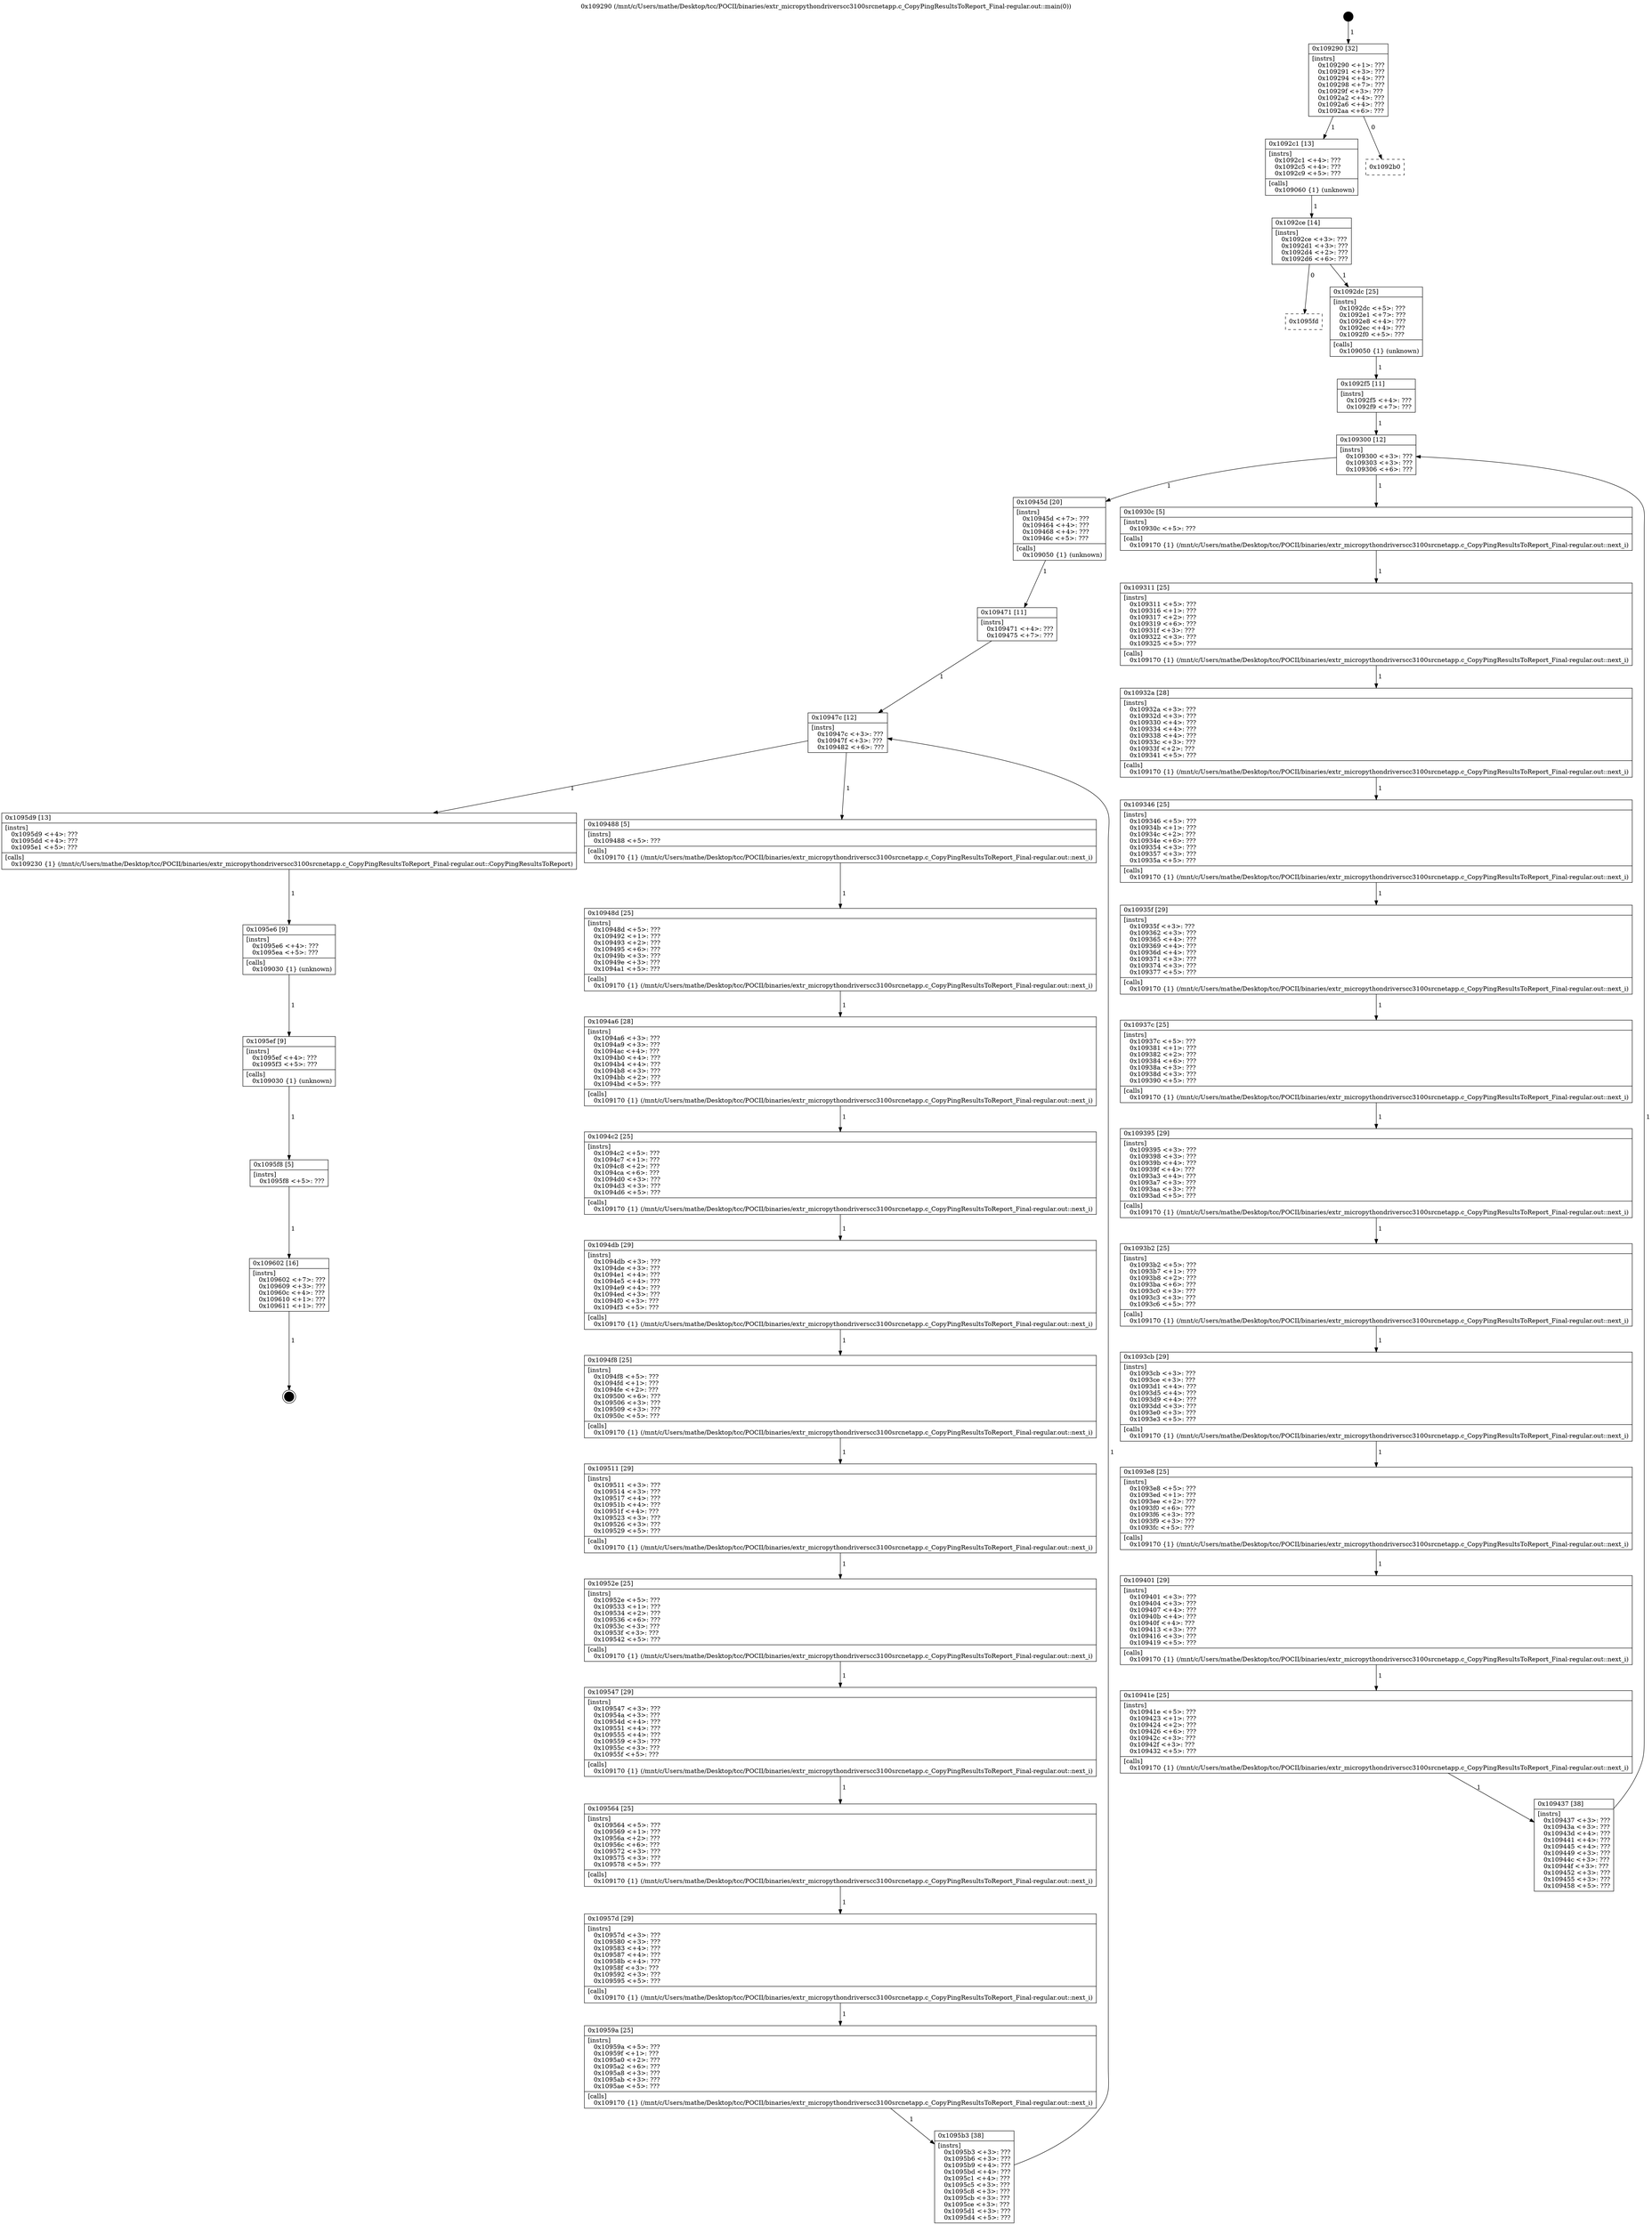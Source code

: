 digraph "0x109290" {
  label = "0x109290 (/mnt/c/Users/mathe/Desktop/tcc/POCII/binaries/extr_micropythondriverscc3100srcnetapp.c_CopyPingResultsToReport_Final-regular.out::main(0))"
  labelloc = "t"
  node[shape=record]

  Entry [label="",width=0.3,height=0.3,shape=circle,fillcolor=black,style=filled]
  "0x109290" [label="{
     0x109290 [32]\l
     | [instrs]\l
     &nbsp;&nbsp;0x109290 \<+1\>: ???\l
     &nbsp;&nbsp;0x109291 \<+3\>: ???\l
     &nbsp;&nbsp;0x109294 \<+4\>: ???\l
     &nbsp;&nbsp;0x109298 \<+7\>: ???\l
     &nbsp;&nbsp;0x10929f \<+3\>: ???\l
     &nbsp;&nbsp;0x1092a2 \<+4\>: ???\l
     &nbsp;&nbsp;0x1092a6 \<+4\>: ???\l
     &nbsp;&nbsp;0x1092aa \<+6\>: ???\l
  }"]
  "0x1092c1" [label="{
     0x1092c1 [13]\l
     | [instrs]\l
     &nbsp;&nbsp;0x1092c1 \<+4\>: ???\l
     &nbsp;&nbsp;0x1092c5 \<+4\>: ???\l
     &nbsp;&nbsp;0x1092c9 \<+5\>: ???\l
     | [calls]\l
     &nbsp;&nbsp;0x109060 \{1\} (unknown)\l
  }"]
  "0x1092b0" [label="{
     0x1092b0\l
  }", style=dashed]
  "0x1092ce" [label="{
     0x1092ce [14]\l
     | [instrs]\l
     &nbsp;&nbsp;0x1092ce \<+3\>: ???\l
     &nbsp;&nbsp;0x1092d1 \<+3\>: ???\l
     &nbsp;&nbsp;0x1092d4 \<+2\>: ???\l
     &nbsp;&nbsp;0x1092d6 \<+6\>: ???\l
  }"]
  "0x1095fd" [label="{
     0x1095fd\l
  }", style=dashed]
  "0x1092dc" [label="{
     0x1092dc [25]\l
     | [instrs]\l
     &nbsp;&nbsp;0x1092dc \<+5\>: ???\l
     &nbsp;&nbsp;0x1092e1 \<+7\>: ???\l
     &nbsp;&nbsp;0x1092e8 \<+4\>: ???\l
     &nbsp;&nbsp;0x1092ec \<+4\>: ???\l
     &nbsp;&nbsp;0x1092f0 \<+5\>: ???\l
     | [calls]\l
     &nbsp;&nbsp;0x109050 \{1\} (unknown)\l
  }"]
  Exit [label="",width=0.3,height=0.3,shape=circle,fillcolor=black,style=filled,peripheries=2]
  "0x109300" [label="{
     0x109300 [12]\l
     | [instrs]\l
     &nbsp;&nbsp;0x109300 \<+3\>: ???\l
     &nbsp;&nbsp;0x109303 \<+3\>: ???\l
     &nbsp;&nbsp;0x109306 \<+6\>: ???\l
  }"]
  "0x10945d" [label="{
     0x10945d [20]\l
     | [instrs]\l
     &nbsp;&nbsp;0x10945d \<+7\>: ???\l
     &nbsp;&nbsp;0x109464 \<+4\>: ???\l
     &nbsp;&nbsp;0x109468 \<+4\>: ???\l
     &nbsp;&nbsp;0x10946c \<+5\>: ???\l
     | [calls]\l
     &nbsp;&nbsp;0x109050 \{1\} (unknown)\l
  }"]
  "0x10930c" [label="{
     0x10930c [5]\l
     | [instrs]\l
     &nbsp;&nbsp;0x10930c \<+5\>: ???\l
     | [calls]\l
     &nbsp;&nbsp;0x109170 \{1\} (/mnt/c/Users/mathe/Desktop/tcc/POCII/binaries/extr_micropythondriverscc3100srcnetapp.c_CopyPingResultsToReport_Final-regular.out::next_i)\l
  }"]
  "0x109311" [label="{
     0x109311 [25]\l
     | [instrs]\l
     &nbsp;&nbsp;0x109311 \<+5\>: ???\l
     &nbsp;&nbsp;0x109316 \<+1\>: ???\l
     &nbsp;&nbsp;0x109317 \<+2\>: ???\l
     &nbsp;&nbsp;0x109319 \<+6\>: ???\l
     &nbsp;&nbsp;0x10931f \<+3\>: ???\l
     &nbsp;&nbsp;0x109322 \<+3\>: ???\l
     &nbsp;&nbsp;0x109325 \<+5\>: ???\l
     | [calls]\l
     &nbsp;&nbsp;0x109170 \{1\} (/mnt/c/Users/mathe/Desktop/tcc/POCII/binaries/extr_micropythondriverscc3100srcnetapp.c_CopyPingResultsToReport_Final-regular.out::next_i)\l
  }"]
  "0x10932a" [label="{
     0x10932a [28]\l
     | [instrs]\l
     &nbsp;&nbsp;0x10932a \<+3\>: ???\l
     &nbsp;&nbsp;0x10932d \<+3\>: ???\l
     &nbsp;&nbsp;0x109330 \<+4\>: ???\l
     &nbsp;&nbsp;0x109334 \<+4\>: ???\l
     &nbsp;&nbsp;0x109338 \<+4\>: ???\l
     &nbsp;&nbsp;0x10933c \<+3\>: ???\l
     &nbsp;&nbsp;0x10933f \<+2\>: ???\l
     &nbsp;&nbsp;0x109341 \<+5\>: ???\l
     | [calls]\l
     &nbsp;&nbsp;0x109170 \{1\} (/mnt/c/Users/mathe/Desktop/tcc/POCII/binaries/extr_micropythondriverscc3100srcnetapp.c_CopyPingResultsToReport_Final-regular.out::next_i)\l
  }"]
  "0x109346" [label="{
     0x109346 [25]\l
     | [instrs]\l
     &nbsp;&nbsp;0x109346 \<+5\>: ???\l
     &nbsp;&nbsp;0x10934b \<+1\>: ???\l
     &nbsp;&nbsp;0x10934c \<+2\>: ???\l
     &nbsp;&nbsp;0x10934e \<+6\>: ???\l
     &nbsp;&nbsp;0x109354 \<+3\>: ???\l
     &nbsp;&nbsp;0x109357 \<+3\>: ???\l
     &nbsp;&nbsp;0x10935a \<+5\>: ???\l
     | [calls]\l
     &nbsp;&nbsp;0x109170 \{1\} (/mnt/c/Users/mathe/Desktop/tcc/POCII/binaries/extr_micropythondriverscc3100srcnetapp.c_CopyPingResultsToReport_Final-regular.out::next_i)\l
  }"]
  "0x10935f" [label="{
     0x10935f [29]\l
     | [instrs]\l
     &nbsp;&nbsp;0x10935f \<+3\>: ???\l
     &nbsp;&nbsp;0x109362 \<+3\>: ???\l
     &nbsp;&nbsp;0x109365 \<+4\>: ???\l
     &nbsp;&nbsp;0x109369 \<+4\>: ???\l
     &nbsp;&nbsp;0x10936d \<+4\>: ???\l
     &nbsp;&nbsp;0x109371 \<+3\>: ???\l
     &nbsp;&nbsp;0x109374 \<+3\>: ???\l
     &nbsp;&nbsp;0x109377 \<+5\>: ???\l
     | [calls]\l
     &nbsp;&nbsp;0x109170 \{1\} (/mnt/c/Users/mathe/Desktop/tcc/POCII/binaries/extr_micropythondriverscc3100srcnetapp.c_CopyPingResultsToReport_Final-regular.out::next_i)\l
  }"]
  "0x10937c" [label="{
     0x10937c [25]\l
     | [instrs]\l
     &nbsp;&nbsp;0x10937c \<+5\>: ???\l
     &nbsp;&nbsp;0x109381 \<+1\>: ???\l
     &nbsp;&nbsp;0x109382 \<+2\>: ???\l
     &nbsp;&nbsp;0x109384 \<+6\>: ???\l
     &nbsp;&nbsp;0x10938a \<+3\>: ???\l
     &nbsp;&nbsp;0x10938d \<+3\>: ???\l
     &nbsp;&nbsp;0x109390 \<+5\>: ???\l
     | [calls]\l
     &nbsp;&nbsp;0x109170 \{1\} (/mnt/c/Users/mathe/Desktop/tcc/POCII/binaries/extr_micropythondriverscc3100srcnetapp.c_CopyPingResultsToReport_Final-regular.out::next_i)\l
  }"]
  "0x109395" [label="{
     0x109395 [29]\l
     | [instrs]\l
     &nbsp;&nbsp;0x109395 \<+3\>: ???\l
     &nbsp;&nbsp;0x109398 \<+3\>: ???\l
     &nbsp;&nbsp;0x10939b \<+4\>: ???\l
     &nbsp;&nbsp;0x10939f \<+4\>: ???\l
     &nbsp;&nbsp;0x1093a3 \<+4\>: ???\l
     &nbsp;&nbsp;0x1093a7 \<+3\>: ???\l
     &nbsp;&nbsp;0x1093aa \<+3\>: ???\l
     &nbsp;&nbsp;0x1093ad \<+5\>: ???\l
     | [calls]\l
     &nbsp;&nbsp;0x109170 \{1\} (/mnt/c/Users/mathe/Desktop/tcc/POCII/binaries/extr_micropythondriverscc3100srcnetapp.c_CopyPingResultsToReport_Final-regular.out::next_i)\l
  }"]
  "0x1093b2" [label="{
     0x1093b2 [25]\l
     | [instrs]\l
     &nbsp;&nbsp;0x1093b2 \<+5\>: ???\l
     &nbsp;&nbsp;0x1093b7 \<+1\>: ???\l
     &nbsp;&nbsp;0x1093b8 \<+2\>: ???\l
     &nbsp;&nbsp;0x1093ba \<+6\>: ???\l
     &nbsp;&nbsp;0x1093c0 \<+3\>: ???\l
     &nbsp;&nbsp;0x1093c3 \<+3\>: ???\l
     &nbsp;&nbsp;0x1093c6 \<+5\>: ???\l
     | [calls]\l
     &nbsp;&nbsp;0x109170 \{1\} (/mnt/c/Users/mathe/Desktop/tcc/POCII/binaries/extr_micropythondriverscc3100srcnetapp.c_CopyPingResultsToReport_Final-regular.out::next_i)\l
  }"]
  "0x1093cb" [label="{
     0x1093cb [29]\l
     | [instrs]\l
     &nbsp;&nbsp;0x1093cb \<+3\>: ???\l
     &nbsp;&nbsp;0x1093ce \<+3\>: ???\l
     &nbsp;&nbsp;0x1093d1 \<+4\>: ???\l
     &nbsp;&nbsp;0x1093d5 \<+4\>: ???\l
     &nbsp;&nbsp;0x1093d9 \<+4\>: ???\l
     &nbsp;&nbsp;0x1093dd \<+3\>: ???\l
     &nbsp;&nbsp;0x1093e0 \<+3\>: ???\l
     &nbsp;&nbsp;0x1093e3 \<+5\>: ???\l
     | [calls]\l
     &nbsp;&nbsp;0x109170 \{1\} (/mnt/c/Users/mathe/Desktop/tcc/POCII/binaries/extr_micropythondriverscc3100srcnetapp.c_CopyPingResultsToReport_Final-regular.out::next_i)\l
  }"]
  "0x1093e8" [label="{
     0x1093e8 [25]\l
     | [instrs]\l
     &nbsp;&nbsp;0x1093e8 \<+5\>: ???\l
     &nbsp;&nbsp;0x1093ed \<+1\>: ???\l
     &nbsp;&nbsp;0x1093ee \<+2\>: ???\l
     &nbsp;&nbsp;0x1093f0 \<+6\>: ???\l
     &nbsp;&nbsp;0x1093f6 \<+3\>: ???\l
     &nbsp;&nbsp;0x1093f9 \<+3\>: ???\l
     &nbsp;&nbsp;0x1093fc \<+5\>: ???\l
     | [calls]\l
     &nbsp;&nbsp;0x109170 \{1\} (/mnt/c/Users/mathe/Desktop/tcc/POCII/binaries/extr_micropythondriverscc3100srcnetapp.c_CopyPingResultsToReport_Final-regular.out::next_i)\l
  }"]
  "0x109401" [label="{
     0x109401 [29]\l
     | [instrs]\l
     &nbsp;&nbsp;0x109401 \<+3\>: ???\l
     &nbsp;&nbsp;0x109404 \<+3\>: ???\l
     &nbsp;&nbsp;0x109407 \<+4\>: ???\l
     &nbsp;&nbsp;0x10940b \<+4\>: ???\l
     &nbsp;&nbsp;0x10940f \<+4\>: ???\l
     &nbsp;&nbsp;0x109413 \<+3\>: ???\l
     &nbsp;&nbsp;0x109416 \<+3\>: ???\l
     &nbsp;&nbsp;0x109419 \<+5\>: ???\l
     | [calls]\l
     &nbsp;&nbsp;0x109170 \{1\} (/mnt/c/Users/mathe/Desktop/tcc/POCII/binaries/extr_micropythondriverscc3100srcnetapp.c_CopyPingResultsToReport_Final-regular.out::next_i)\l
  }"]
  "0x10941e" [label="{
     0x10941e [25]\l
     | [instrs]\l
     &nbsp;&nbsp;0x10941e \<+5\>: ???\l
     &nbsp;&nbsp;0x109423 \<+1\>: ???\l
     &nbsp;&nbsp;0x109424 \<+2\>: ???\l
     &nbsp;&nbsp;0x109426 \<+6\>: ???\l
     &nbsp;&nbsp;0x10942c \<+3\>: ???\l
     &nbsp;&nbsp;0x10942f \<+3\>: ???\l
     &nbsp;&nbsp;0x109432 \<+5\>: ???\l
     | [calls]\l
     &nbsp;&nbsp;0x109170 \{1\} (/mnt/c/Users/mathe/Desktop/tcc/POCII/binaries/extr_micropythondriverscc3100srcnetapp.c_CopyPingResultsToReport_Final-regular.out::next_i)\l
  }"]
  "0x109437" [label="{
     0x109437 [38]\l
     | [instrs]\l
     &nbsp;&nbsp;0x109437 \<+3\>: ???\l
     &nbsp;&nbsp;0x10943a \<+3\>: ???\l
     &nbsp;&nbsp;0x10943d \<+4\>: ???\l
     &nbsp;&nbsp;0x109441 \<+4\>: ???\l
     &nbsp;&nbsp;0x109445 \<+4\>: ???\l
     &nbsp;&nbsp;0x109449 \<+3\>: ???\l
     &nbsp;&nbsp;0x10944c \<+3\>: ???\l
     &nbsp;&nbsp;0x10944f \<+3\>: ???\l
     &nbsp;&nbsp;0x109452 \<+3\>: ???\l
     &nbsp;&nbsp;0x109455 \<+3\>: ???\l
     &nbsp;&nbsp;0x109458 \<+5\>: ???\l
  }"]
  "0x1092f5" [label="{
     0x1092f5 [11]\l
     | [instrs]\l
     &nbsp;&nbsp;0x1092f5 \<+4\>: ???\l
     &nbsp;&nbsp;0x1092f9 \<+7\>: ???\l
  }"]
  "0x10947c" [label="{
     0x10947c [12]\l
     | [instrs]\l
     &nbsp;&nbsp;0x10947c \<+3\>: ???\l
     &nbsp;&nbsp;0x10947f \<+3\>: ???\l
     &nbsp;&nbsp;0x109482 \<+6\>: ???\l
  }"]
  "0x1095d9" [label="{
     0x1095d9 [13]\l
     | [instrs]\l
     &nbsp;&nbsp;0x1095d9 \<+4\>: ???\l
     &nbsp;&nbsp;0x1095dd \<+4\>: ???\l
     &nbsp;&nbsp;0x1095e1 \<+5\>: ???\l
     | [calls]\l
     &nbsp;&nbsp;0x109230 \{1\} (/mnt/c/Users/mathe/Desktop/tcc/POCII/binaries/extr_micropythondriverscc3100srcnetapp.c_CopyPingResultsToReport_Final-regular.out::CopyPingResultsToReport)\l
  }"]
  "0x109488" [label="{
     0x109488 [5]\l
     | [instrs]\l
     &nbsp;&nbsp;0x109488 \<+5\>: ???\l
     | [calls]\l
     &nbsp;&nbsp;0x109170 \{1\} (/mnt/c/Users/mathe/Desktop/tcc/POCII/binaries/extr_micropythondriverscc3100srcnetapp.c_CopyPingResultsToReport_Final-regular.out::next_i)\l
  }"]
  "0x10948d" [label="{
     0x10948d [25]\l
     | [instrs]\l
     &nbsp;&nbsp;0x10948d \<+5\>: ???\l
     &nbsp;&nbsp;0x109492 \<+1\>: ???\l
     &nbsp;&nbsp;0x109493 \<+2\>: ???\l
     &nbsp;&nbsp;0x109495 \<+6\>: ???\l
     &nbsp;&nbsp;0x10949b \<+3\>: ???\l
     &nbsp;&nbsp;0x10949e \<+3\>: ???\l
     &nbsp;&nbsp;0x1094a1 \<+5\>: ???\l
     | [calls]\l
     &nbsp;&nbsp;0x109170 \{1\} (/mnt/c/Users/mathe/Desktop/tcc/POCII/binaries/extr_micropythondriverscc3100srcnetapp.c_CopyPingResultsToReport_Final-regular.out::next_i)\l
  }"]
  "0x1094a6" [label="{
     0x1094a6 [28]\l
     | [instrs]\l
     &nbsp;&nbsp;0x1094a6 \<+3\>: ???\l
     &nbsp;&nbsp;0x1094a9 \<+3\>: ???\l
     &nbsp;&nbsp;0x1094ac \<+4\>: ???\l
     &nbsp;&nbsp;0x1094b0 \<+4\>: ???\l
     &nbsp;&nbsp;0x1094b4 \<+4\>: ???\l
     &nbsp;&nbsp;0x1094b8 \<+3\>: ???\l
     &nbsp;&nbsp;0x1094bb \<+2\>: ???\l
     &nbsp;&nbsp;0x1094bd \<+5\>: ???\l
     | [calls]\l
     &nbsp;&nbsp;0x109170 \{1\} (/mnt/c/Users/mathe/Desktop/tcc/POCII/binaries/extr_micropythondriverscc3100srcnetapp.c_CopyPingResultsToReport_Final-regular.out::next_i)\l
  }"]
  "0x1094c2" [label="{
     0x1094c2 [25]\l
     | [instrs]\l
     &nbsp;&nbsp;0x1094c2 \<+5\>: ???\l
     &nbsp;&nbsp;0x1094c7 \<+1\>: ???\l
     &nbsp;&nbsp;0x1094c8 \<+2\>: ???\l
     &nbsp;&nbsp;0x1094ca \<+6\>: ???\l
     &nbsp;&nbsp;0x1094d0 \<+3\>: ???\l
     &nbsp;&nbsp;0x1094d3 \<+3\>: ???\l
     &nbsp;&nbsp;0x1094d6 \<+5\>: ???\l
     | [calls]\l
     &nbsp;&nbsp;0x109170 \{1\} (/mnt/c/Users/mathe/Desktop/tcc/POCII/binaries/extr_micropythondriverscc3100srcnetapp.c_CopyPingResultsToReport_Final-regular.out::next_i)\l
  }"]
  "0x1094db" [label="{
     0x1094db [29]\l
     | [instrs]\l
     &nbsp;&nbsp;0x1094db \<+3\>: ???\l
     &nbsp;&nbsp;0x1094de \<+3\>: ???\l
     &nbsp;&nbsp;0x1094e1 \<+4\>: ???\l
     &nbsp;&nbsp;0x1094e5 \<+4\>: ???\l
     &nbsp;&nbsp;0x1094e9 \<+4\>: ???\l
     &nbsp;&nbsp;0x1094ed \<+3\>: ???\l
     &nbsp;&nbsp;0x1094f0 \<+3\>: ???\l
     &nbsp;&nbsp;0x1094f3 \<+5\>: ???\l
     | [calls]\l
     &nbsp;&nbsp;0x109170 \{1\} (/mnt/c/Users/mathe/Desktop/tcc/POCII/binaries/extr_micropythondriverscc3100srcnetapp.c_CopyPingResultsToReport_Final-regular.out::next_i)\l
  }"]
  "0x1094f8" [label="{
     0x1094f8 [25]\l
     | [instrs]\l
     &nbsp;&nbsp;0x1094f8 \<+5\>: ???\l
     &nbsp;&nbsp;0x1094fd \<+1\>: ???\l
     &nbsp;&nbsp;0x1094fe \<+2\>: ???\l
     &nbsp;&nbsp;0x109500 \<+6\>: ???\l
     &nbsp;&nbsp;0x109506 \<+3\>: ???\l
     &nbsp;&nbsp;0x109509 \<+3\>: ???\l
     &nbsp;&nbsp;0x10950c \<+5\>: ???\l
     | [calls]\l
     &nbsp;&nbsp;0x109170 \{1\} (/mnt/c/Users/mathe/Desktop/tcc/POCII/binaries/extr_micropythondriverscc3100srcnetapp.c_CopyPingResultsToReport_Final-regular.out::next_i)\l
  }"]
  "0x109511" [label="{
     0x109511 [29]\l
     | [instrs]\l
     &nbsp;&nbsp;0x109511 \<+3\>: ???\l
     &nbsp;&nbsp;0x109514 \<+3\>: ???\l
     &nbsp;&nbsp;0x109517 \<+4\>: ???\l
     &nbsp;&nbsp;0x10951b \<+4\>: ???\l
     &nbsp;&nbsp;0x10951f \<+4\>: ???\l
     &nbsp;&nbsp;0x109523 \<+3\>: ???\l
     &nbsp;&nbsp;0x109526 \<+3\>: ???\l
     &nbsp;&nbsp;0x109529 \<+5\>: ???\l
     | [calls]\l
     &nbsp;&nbsp;0x109170 \{1\} (/mnt/c/Users/mathe/Desktop/tcc/POCII/binaries/extr_micropythondriverscc3100srcnetapp.c_CopyPingResultsToReport_Final-regular.out::next_i)\l
  }"]
  "0x10952e" [label="{
     0x10952e [25]\l
     | [instrs]\l
     &nbsp;&nbsp;0x10952e \<+5\>: ???\l
     &nbsp;&nbsp;0x109533 \<+1\>: ???\l
     &nbsp;&nbsp;0x109534 \<+2\>: ???\l
     &nbsp;&nbsp;0x109536 \<+6\>: ???\l
     &nbsp;&nbsp;0x10953c \<+3\>: ???\l
     &nbsp;&nbsp;0x10953f \<+3\>: ???\l
     &nbsp;&nbsp;0x109542 \<+5\>: ???\l
     | [calls]\l
     &nbsp;&nbsp;0x109170 \{1\} (/mnt/c/Users/mathe/Desktop/tcc/POCII/binaries/extr_micropythondriverscc3100srcnetapp.c_CopyPingResultsToReport_Final-regular.out::next_i)\l
  }"]
  "0x109547" [label="{
     0x109547 [29]\l
     | [instrs]\l
     &nbsp;&nbsp;0x109547 \<+3\>: ???\l
     &nbsp;&nbsp;0x10954a \<+3\>: ???\l
     &nbsp;&nbsp;0x10954d \<+4\>: ???\l
     &nbsp;&nbsp;0x109551 \<+4\>: ???\l
     &nbsp;&nbsp;0x109555 \<+4\>: ???\l
     &nbsp;&nbsp;0x109559 \<+3\>: ???\l
     &nbsp;&nbsp;0x10955c \<+3\>: ???\l
     &nbsp;&nbsp;0x10955f \<+5\>: ???\l
     | [calls]\l
     &nbsp;&nbsp;0x109170 \{1\} (/mnt/c/Users/mathe/Desktop/tcc/POCII/binaries/extr_micropythondriverscc3100srcnetapp.c_CopyPingResultsToReport_Final-regular.out::next_i)\l
  }"]
  "0x109564" [label="{
     0x109564 [25]\l
     | [instrs]\l
     &nbsp;&nbsp;0x109564 \<+5\>: ???\l
     &nbsp;&nbsp;0x109569 \<+1\>: ???\l
     &nbsp;&nbsp;0x10956a \<+2\>: ???\l
     &nbsp;&nbsp;0x10956c \<+6\>: ???\l
     &nbsp;&nbsp;0x109572 \<+3\>: ???\l
     &nbsp;&nbsp;0x109575 \<+3\>: ???\l
     &nbsp;&nbsp;0x109578 \<+5\>: ???\l
     | [calls]\l
     &nbsp;&nbsp;0x109170 \{1\} (/mnt/c/Users/mathe/Desktop/tcc/POCII/binaries/extr_micropythondriverscc3100srcnetapp.c_CopyPingResultsToReport_Final-regular.out::next_i)\l
  }"]
  "0x10957d" [label="{
     0x10957d [29]\l
     | [instrs]\l
     &nbsp;&nbsp;0x10957d \<+3\>: ???\l
     &nbsp;&nbsp;0x109580 \<+3\>: ???\l
     &nbsp;&nbsp;0x109583 \<+4\>: ???\l
     &nbsp;&nbsp;0x109587 \<+4\>: ???\l
     &nbsp;&nbsp;0x10958b \<+4\>: ???\l
     &nbsp;&nbsp;0x10958f \<+3\>: ???\l
     &nbsp;&nbsp;0x109592 \<+3\>: ???\l
     &nbsp;&nbsp;0x109595 \<+5\>: ???\l
     | [calls]\l
     &nbsp;&nbsp;0x109170 \{1\} (/mnt/c/Users/mathe/Desktop/tcc/POCII/binaries/extr_micropythondriverscc3100srcnetapp.c_CopyPingResultsToReport_Final-regular.out::next_i)\l
  }"]
  "0x10959a" [label="{
     0x10959a [25]\l
     | [instrs]\l
     &nbsp;&nbsp;0x10959a \<+5\>: ???\l
     &nbsp;&nbsp;0x10959f \<+1\>: ???\l
     &nbsp;&nbsp;0x1095a0 \<+2\>: ???\l
     &nbsp;&nbsp;0x1095a2 \<+6\>: ???\l
     &nbsp;&nbsp;0x1095a8 \<+3\>: ???\l
     &nbsp;&nbsp;0x1095ab \<+3\>: ???\l
     &nbsp;&nbsp;0x1095ae \<+5\>: ???\l
     | [calls]\l
     &nbsp;&nbsp;0x109170 \{1\} (/mnt/c/Users/mathe/Desktop/tcc/POCII/binaries/extr_micropythondriverscc3100srcnetapp.c_CopyPingResultsToReport_Final-regular.out::next_i)\l
  }"]
  "0x1095b3" [label="{
     0x1095b3 [38]\l
     | [instrs]\l
     &nbsp;&nbsp;0x1095b3 \<+3\>: ???\l
     &nbsp;&nbsp;0x1095b6 \<+3\>: ???\l
     &nbsp;&nbsp;0x1095b9 \<+4\>: ???\l
     &nbsp;&nbsp;0x1095bd \<+4\>: ???\l
     &nbsp;&nbsp;0x1095c1 \<+4\>: ???\l
     &nbsp;&nbsp;0x1095c5 \<+3\>: ???\l
     &nbsp;&nbsp;0x1095c8 \<+3\>: ???\l
     &nbsp;&nbsp;0x1095cb \<+3\>: ???\l
     &nbsp;&nbsp;0x1095ce \<+3\>: ???\l
     &nbsp;&nbsp;0x1095d1 \<+3\>: ???\l
     &nbsp;&nbsp;0x1095d4 \<+5\>: ???\l
  }"]
  "0x109471" [label="{
     0x109471 [11]\l
     | [instrs]\l
     &nbsp;&nbsp;0x109471 \<+4\>: ???\l
     &nbsp;&nbsp;0x109475 \<+7\>: ???\l
  }"]
  "0x1095e6" [label="{
     0x1095e6 [9]\l
     | [instrs]\l
     &nbsp;&nbsp;0x1095e6 \<+4\>: ???\l
     &nbsp;&nbsp;0x1095ea \<+5\>: ???\l
     | [calls]\l
     &nbsp;&nbsp;0x109030 \{1\} (unknown)\l
  }"]
  "0x1095ef" [label="{
     0x1095ef [9]\l
     | [instrs]\l
     &nbsp;&nbsp;0x1095ef \<+4\>: ???\l
     &nbsp;&nbsp;0x1095f3 \<+5\>: ???\l
     | [calls]\l
     &nbsp;&nbsp;0x109030 \{1\} (unknown)\l
  }"]
  "0x1095f8" [label="{
     0x1095f8 [5]\l
     | [instrs]\l
     &nbsp;&nbsp;0x1095f8 \<+5\>: ???\l
  }"]
  "0x109602" [label="{
     0x109602 [16]\l
     | [instrs]\l
     &nbsp;&nbsp;0x109602 \<+7\>: ???\l
     &nbsp;&nbsp;0x109609 \<+3\>: ???\l
     &nbsp;&nbsp;0x10960c \<+4\>: ???\l
     &nbsp;&nbsp;0x109610 \<+1\>: ???\l
     &nbsp;&nbsp;0x109611 \<+1\>: ???\l
  }"]
  Entry -> "0x109290" [label=" 1"]
  "0x109290" -> "0x1092c1" [label=" 1"]
  "0x109290" -> "0x1092b0" [label=" 0"]
  "0x1092c1" -> "0x1092ce" [label=" 1"]
  "0x1092ce" -> "0x1095fd" [label=" 0"]
  "0x1092ce" -> "0x1092dc" [label=" 1"]
  "0x109602" -> Exit [label=" 1"]
  "0x1092dc" -> "0x1092f5" [label=" 1"]
  "0x109300" -> "0x10945d" [label=" 1"]
  "0x109300" -> "0x10930c" [label=" 1"]
  "0x10930c" -> "0x109311" [label=" 1"]
  "0x109311" -> "0x10932a" [label=" 1"]
  "0x10932a" -> "0x109346" [label=" 1"]
  "0x109346" -> "0x10935f" [label=" 1"]
  "0x10935f" -> "0x10937c" [label=" 1"]
  "0x10937c" -> "0x109395" [label=" 1"]
  "0x109395" -> "0x1093b2" [label=" 1"]
  "0x1093b2" -> "0x1093cb" [label=" 1"]
  "0x1093cb" -> "0x1093e8" [label=" 1"]
  "0x1093e8" -> "0x109401" [label=" 1"]
  "0x109401" -> "0x10941e" [label=" 1"]
  "0x10941e" -> "0x109437" [label=" 1"]
  "0x1092f5" -> "0x109300" [label=" 1"]
  "0x109437" -> "0x109300" [label=" 1"]
  "0x10945d" -> "0x109471" [label=" 1"]
  "0x10947c" -> "0x1095d9" [label=" 1"]
  "0x10947c" -> "0x109488" [label=" 1"]
  "0x109488" -> "0x10948d" [label=" 1"]
  "0x10948d" -> "0x1094a6" [label=" 1"]
  "0x1094a6" -> "0x1094c2" [label=" 1"]
  "0x1094c2" -> "0x1094db" [label=" 1"]
  "0x1094db" -> "0x1094f8" [label=" 1"]
  "0x1094f8" -> "0x109511" [label=" 1"]
  "0x109511" -> "0x10952e" [label=" 1"]
  "0x10952e" -> "0x109547" [label=" 1"]
  "0x109547" -> "0x109564" [label=" 1"]
  "0x109564" -> "0x10957d" [label=" 1"]
  "0x10957d" -> "0x10959a" [label=" 1"]
  "0x10959a" -> "0x1095b3" [label=" 1"]
  "0x109471" -> "0x10947c" [label=" 1"]
  "0x1095b3" -> "0x10947c" [label=" 1"]
  "0x1095d9" -> "0x1095e6" [label=" 1"]
  "0x1095e6" -> "0x1095ef" [label=" 1"]
  "0x1095ef" -> "0x1095f8" [label=" 1"]
  "0x1095f8" -> "0x109602" [label=" 1"]
}
